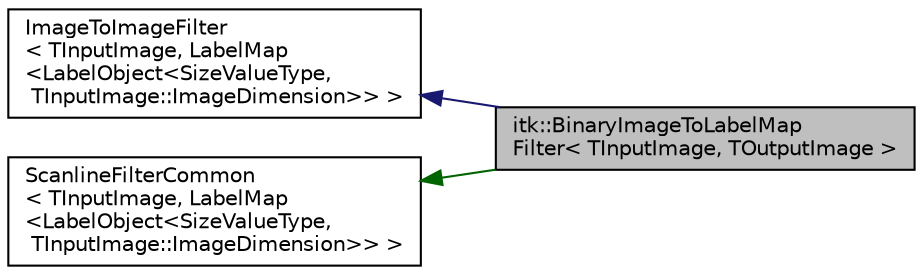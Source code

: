 digraph "itk::BinaryImageToLabelMapFilter&lt; TInputImage, TOutputImage &gt;"
{
 // LATEX_PDF_SIZE
  edge [fontname="Helvetica",fontsize="10",labelfontname="Helvetica",labelfontsize="10"];
  node [fontname="Helvetica",fontsize="10",shape=record];
  rankdir="LR";
  Node1 [label="itk::BinaryImageToLabelMap\lFilter\< TInputImage, TOutputImage \>",height=0.2,width=0.4,color="black", fillcolor="grey75", style="filled", fontcolor="black",tooltip="Label the connected components in a binary image and produce a collection of label objects."];
  Node2 -> Node1 [dir="back",color="midnightblue",fontsize="10",style="solid",fontname="Helvetica"];
  Node2 [label="ImageToImageFilter\l\< TInputImage, LabelMap\l\<LabelObject\<SizeValueType,\l TInputImage::ImageDimension\>\>  \>",height=0.2,width=0.4,color="black", fillcolor="white", style="filled",tooltip=" "];
  Node3 -> Node1 [dir="back",color="darkgreen",fontsize="10",style="solid",fontname="Helvetica"];
  Node3 [label="ScanlineFilterCommon\l\< TInputImage, LabelMap\l\<LabelObject\<SizeValueType,\l TInputImage::ImageDimension\>\>  \>",height=0.2,width=0.4,color="black", fillcolor="white", style="filled",tooltip=" "];
}

